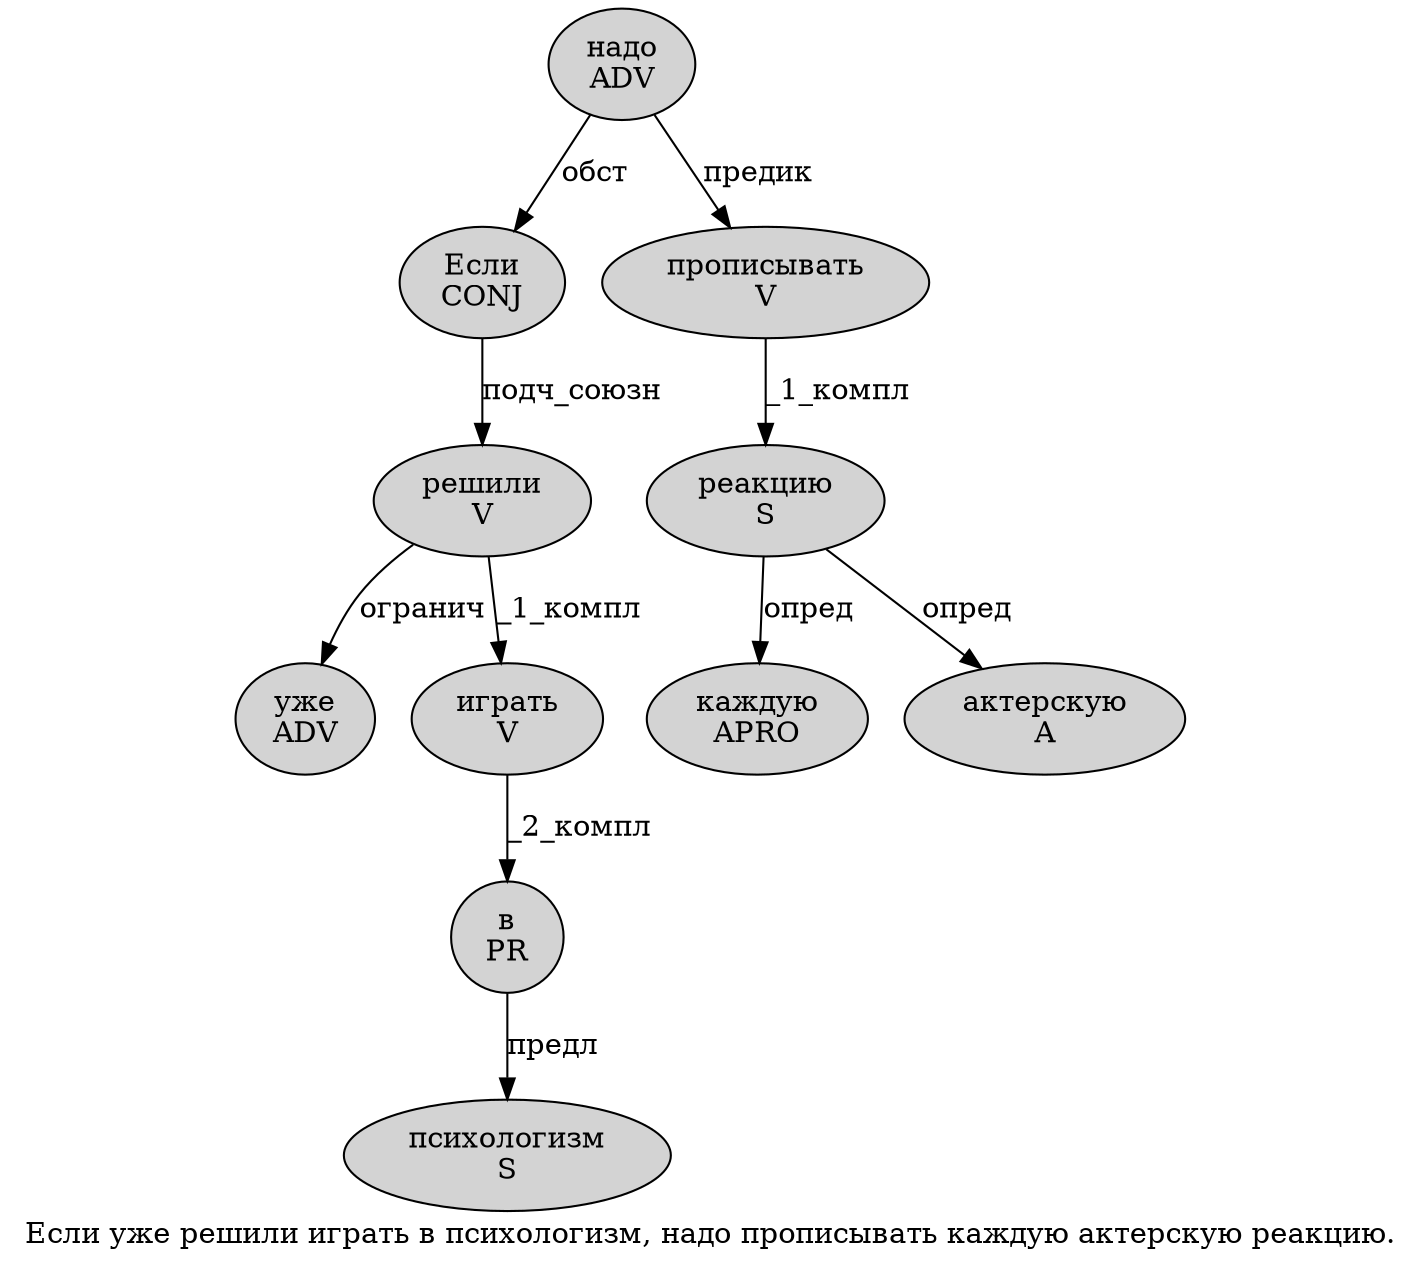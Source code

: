 digraph SENTENCE_3140 {
	graph [label="Если уже решили играть в психологизм, надо прописывать каждую актерскую реакцию."]
	node [style=filled]
		0 [label="Если
CONJ" color="" fillcolor=lightgray penwidth=1 shape=ellipse]
		1 [label="уже
ADV" color="" fillcolor=lightgray penwidth=1 shape=ellipse]
		2 [label="решили
V" color="" fillcolor=lightgray penwidth=1 shape=ellipse]
		3 [label="играть
V" color="" fillcolor=lightgray penwidth=1 shape=ellipse]
		4 [label="в
PR" color="" fillcolor=lightgray penwidth=1 shape=ellipse]
		5 [label="психологизм
S" color="" fillcolor=lightgray penwidth=1 shape=ellipse]
		7 [label="надо
ADV" color="" fillcolor=lightgray penwidth=1 shape=ellipse]
		8 [label="прописывать
V" color="" fillcolor=lightgray penwidth=1 shape=ellipse]
		9 [label="каждую
APRO" color="" fillcolor=lightgray penwidth=1 shape=ellipse]
		10 [label="актерскую
A" color="" fillcolor=lightgray penwidth=1 shape=ellipse]
		11 [label="реакцию
S" color="" fillcolor=lightgray penwidth=1 shape=ellipse]
			2 -> 1 [label="огранич"]
			2 -> 3 [label="_1_компл"]
			4 -> 5 [label="предл"]
			7 -> 0 [label="обст"]
			7 -> 8 [label="предик"]
			0 -> 2 [label="подч_союзн"]
			8 -> 11 [label="_1_компл"]
			3 -> 4 [label="_2_компл"]
			11 -> 9 [label="опред"]
			11 -> 10 [label="опред"]
}